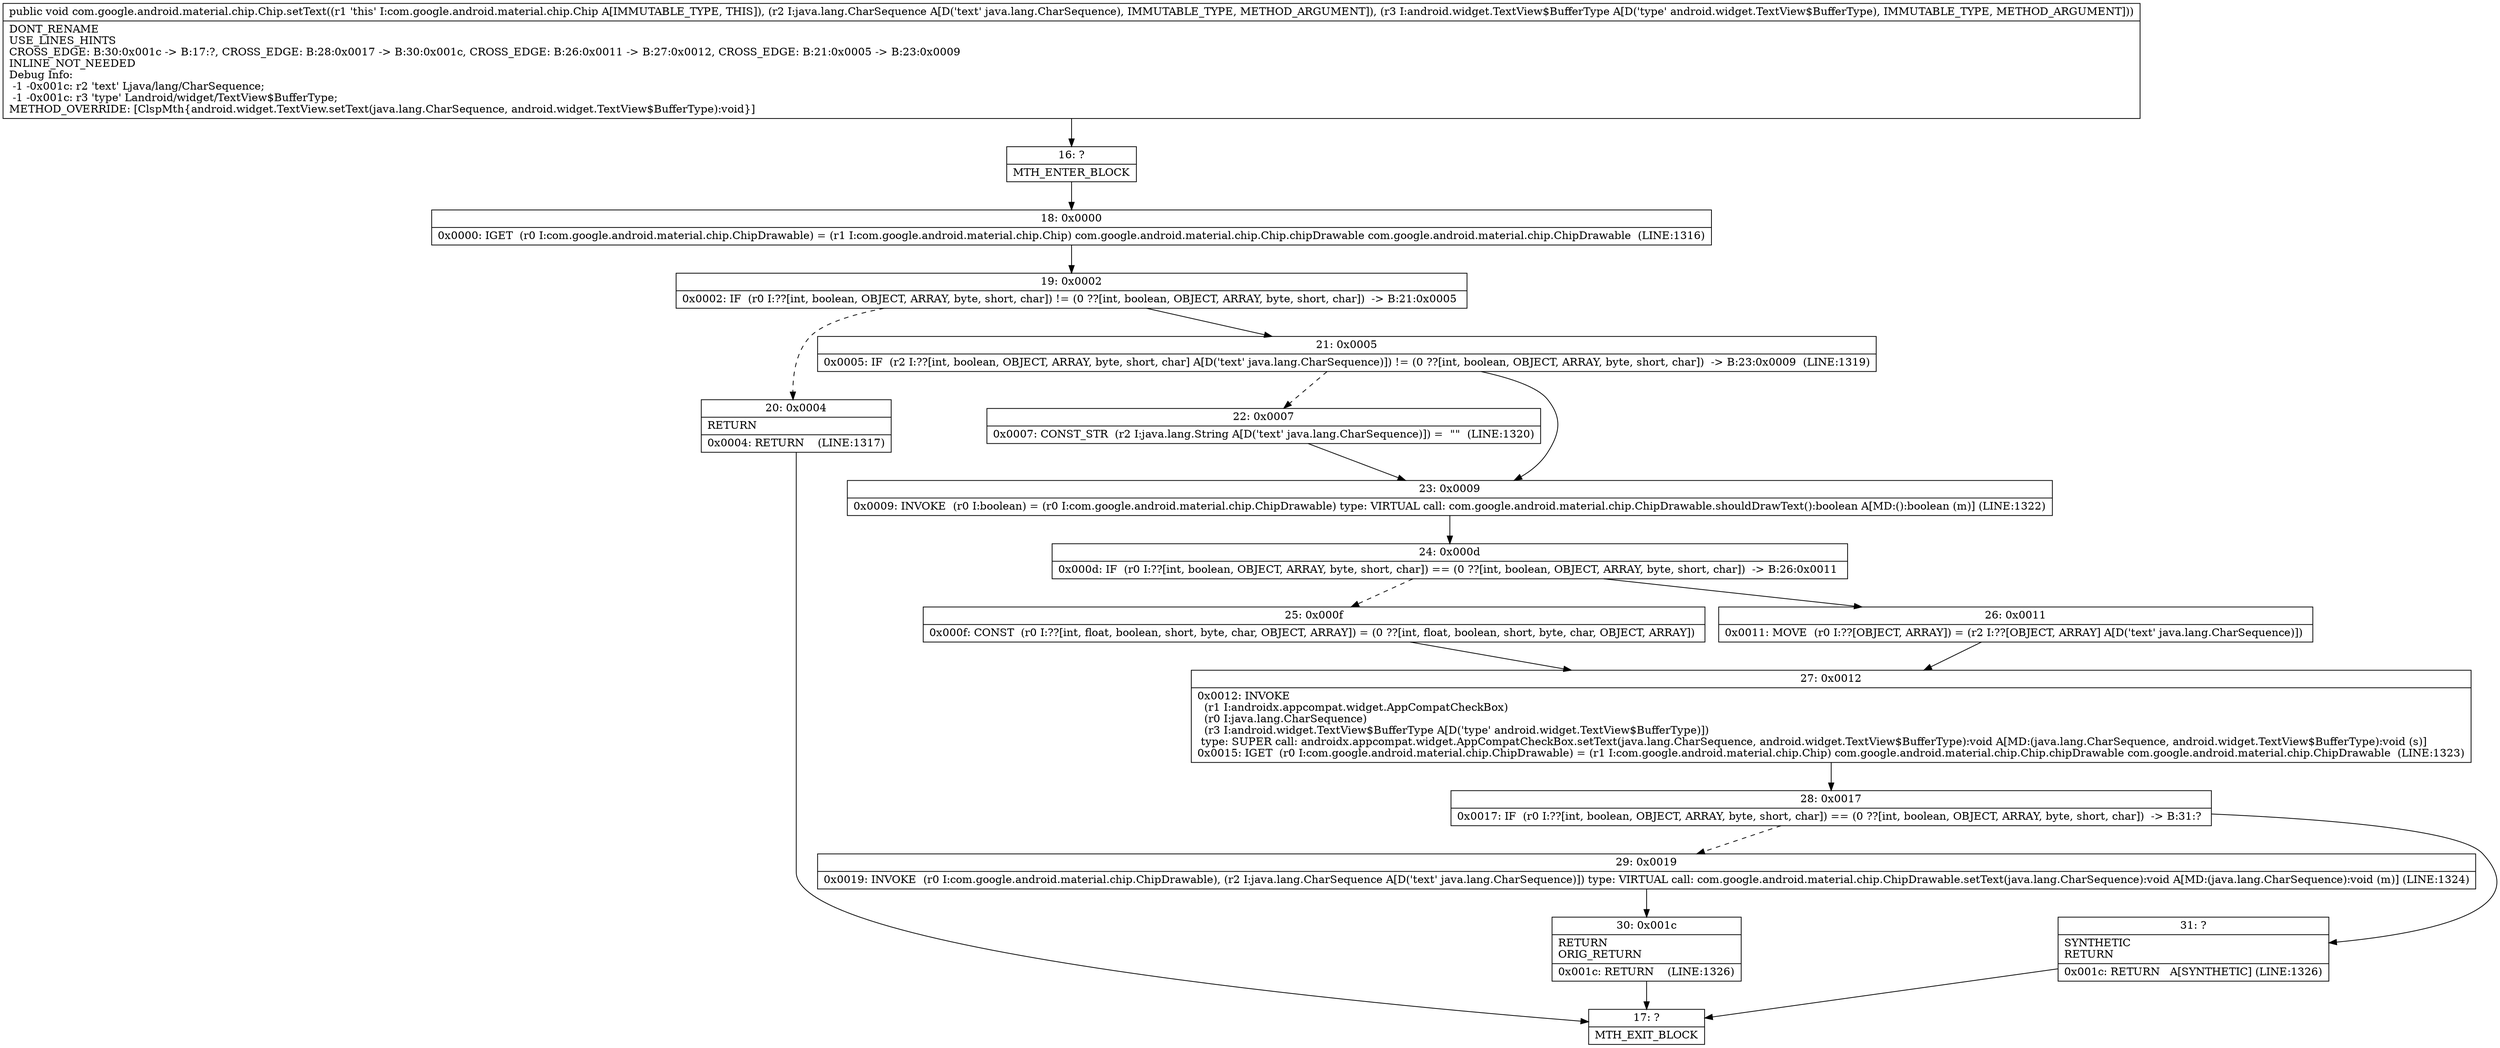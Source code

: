 digraph "CFG forcom.google.android.material.chip.Chip.setText(Ljava\/lang\/CharSequence;Landroid\/widget\/TextView$BufferType;)V" {
Node_16 [shape=record,label="{16\:\ ?|MTH_ENTER_BLOCK\l}"];
Node_18 [shape=record,label="{18\:\ 0x0000|0x0000: IGET  (r0 I:com.google.android.material.chip.ChipDrawable) = (r1 I:com.google.android.material.chip.Chip) com.google.android.material.chip.Chip.chipDrawable com.google.android.material.chip.ChipDrawable  (LINE:1316)\l}"];
Node_19 [shape=record,label="{19\:\ 0x0002|0x0002: IF  (r0 I:??[int, boolean, OBJECT, ARRAY, byte, short, char]) != (0 ??[int, boolean, OBJECT, ARRAY, byte, short, char])  \-\> B:21:0x0005 \l}"];
Node_20 [shape=record,label="{20\:\ 0x0004|RETURN\l|0x0004: RETURN    (LINE:1317)\l}"];
Node_17 [shape=record,label="{17\:\ ?|MTH_EXIT_BLOCK\l}"];
Node_21 [shape=record,label="{21\:\ 0x0005|0x0005: IF  (r2 I:??[int, boolean, OBJECT, ARRAY, byte, short, char] A[D('text' java.lang.CharSequence)]) != (0 ??[int, boolean, OBJECT, ARRAY, byte, short, char])  \-\> B:23:0x0009  (LINE:1319)\l}"];
Node_22 [shape=record,label="{22\:\ 0x0007|0x0007: CONST_STR  (r2 I:java.lang.String A[D('text' java.lang.CharSequence)]) =  \"\"  (LINE:1320)\l}"];
Node_23 [shape=record,label="{23\:\ 0x0009|0x0009: INVOKE  (r0 I:boolean) = (r0 I:com.google.android.material.chip.ChipDrawable) type: VIRTUAL call: com.google.android.material.chip.ChipDrawable.shouldDrawText():boolean A[MD:():boolean (m)] (LINE:1322)\l}"];
Node_24 [shape=record,label="{24\:\ 0x000d|0x000d: IF  (r0 I:??[int, boolean, OBJECT, ARRAY, byte, short, char]) == (0 ??[int, boolean, OBJECT, ARRAY, byte, short, char])  \-\> B:26:0x0011 \l}"];
Node_25 [shape=record,label="{25\:\ 0x000f|0x000f: CONST  (r0 I:??[int, float, boolean, short, byte, char, OBJECT, ARRAY]) = (0 ??[int, float, boolean, short, byte, char, OBJECT, ARRAY]) \l}"];
Node_27 [shape=record,label="{27\:\ 0x0012|0x0012: INVOKE  \l  (r1 I:androidx.appcompat.widget.AppCompatCheckBox)\l  (r0 I:java.lang.CharSequence)\l  (r3 I:android.widget.TextView$BufferType A[D('type' android.widget.TextView$BufferType)])\l type: SUPER call: androidx.appcompat.widget.AppCompatCheckBox.setText(java.lang.CharSequence, android.widget.TextView$BufferType):void A[MD:(java.lang.CharSequence, android.widget.TextView$BufferType):void (s)]\l0x0015: IGET  (r0 I:com.google.android.material.chip.ChipDrawable) = (r1 I:com.google.android.material.chip.Chip) com.google.android.material.chip.Chip.chipDrawable com.google.android.material.chip.ChipDrawable  (LINE:1323)\l}"];
Node_28 [shape=record,label="{28\:\ 0x0017|0x0017: IF  (r0 I:??[int, boolean, OBJECT, ARRAY, byte, short, char]) == (0 ??[int, boolean, OBJECT, ARRAY, byte, short, char])  \-\> B:31:? \l}"];
Node_29 [shape=record,label="{29\:\ 0x0019|0x0019: INVOKE  (r0 I:com.google.android.material.chip.ChipDrawable), (r2 I:java.lang.CharSequence A[D('text' java.lang.CharSequence)]) type: VIRTUAL call: com.google.android.material.chip.ChipDrawable.setText(java.lang.CharSequence):void A[MD:(java.lang.CharSequence):void (m)] (LINE:1324)\l}"];
Node_30 [shape=record,label="{30\:\ 0x001c|RETURN\lORIG_RETURN\l|0x001c: RETURN    (LINE:1326)\l}"];
Node_31 [shape=record,label="{31\:\ ?|SYNTHETIC\lRETURN\l|0x001c: RETURN   A[SYNTHETIC] (LINE:1326)\l}"];
Node_26 [shape=record,label="{26\:\ 0x0011|0x0011: MOVE  (r0 I:??[OBJECT, ARRAY]) = (r2 I:??[OBJECT, ARRAY] A[D('text' java.lang.CharSequence)]) \l}"];
MethodNode[shape=record,label="{public void com.google.android.material.chip.Chip.setText((r1 'this' I:com.google.android.material.chip.Chip A[IMMUTABLE_TYPE, THIS]), (r2 I:java.lang.CharSequence A[D('text' java.lang.CharSequence), IMMUTABLE_TYPE, METHOD_ARGUMENT]), (r3 I:android.widget.TextView$BufferType A[D('type' android.widget.TextView$BufferType), IMMUTABLE_TYPE, METHOD_ARGUMENT]))  | DONT_RENAME\lUSE_LINES_HINTS\lCROSS_EDGE: B:30:0x001c \-\> B:17:?, CROSS_EDGE: B:28:0x0017 \-\> B:30:0x001c, CROSS_EDGE: B:26:0x0011 \-\> B:27:0x0012, CROSS_EDGE: B:21:0x0005 \-\> B:23:0x0009\lINLINE_NOT_NEEDED\lDebug Info:\l  \-1 \-0x001c: r2 'text' Ljava\/lang\/CharSequence;\l  \-1 \-0x001c: r3 'type' Landroid\/widget\/TextView$BufferType;\lMETHOD_OVERRIDE: [ClspMth\{android.widget.TextView.setText(java.lang.CharSequence, android.widget.TextView$BufferType):void\}]\l}"];
MethodNode -> Node_16;Node_16 -> Node_18;
Node_18 -> Node_19;
Node_19 -> Node_20[style=dashed];
Node_19 -> Node_21;
Node_20 -> Node_17;
Node_21 -> Node_22[style=dashed];
Node_21 -> Node_23;
Node_22 -> Node_23;
Node_23 -> Node_24;
Node_24 -> Node_25[style=dashed];
Node_24 -> Node_26;
Node_25 -> Node_27;
Node_27 -> Node_28;
Node_28 -> Node_29[style=dashed];
Node_28 -> Node_31;
Node_29 -> Node_30;
Node_30 -> Node_17;
Node_31 -> Node_17;
Node_26 -> Node_27;
}

